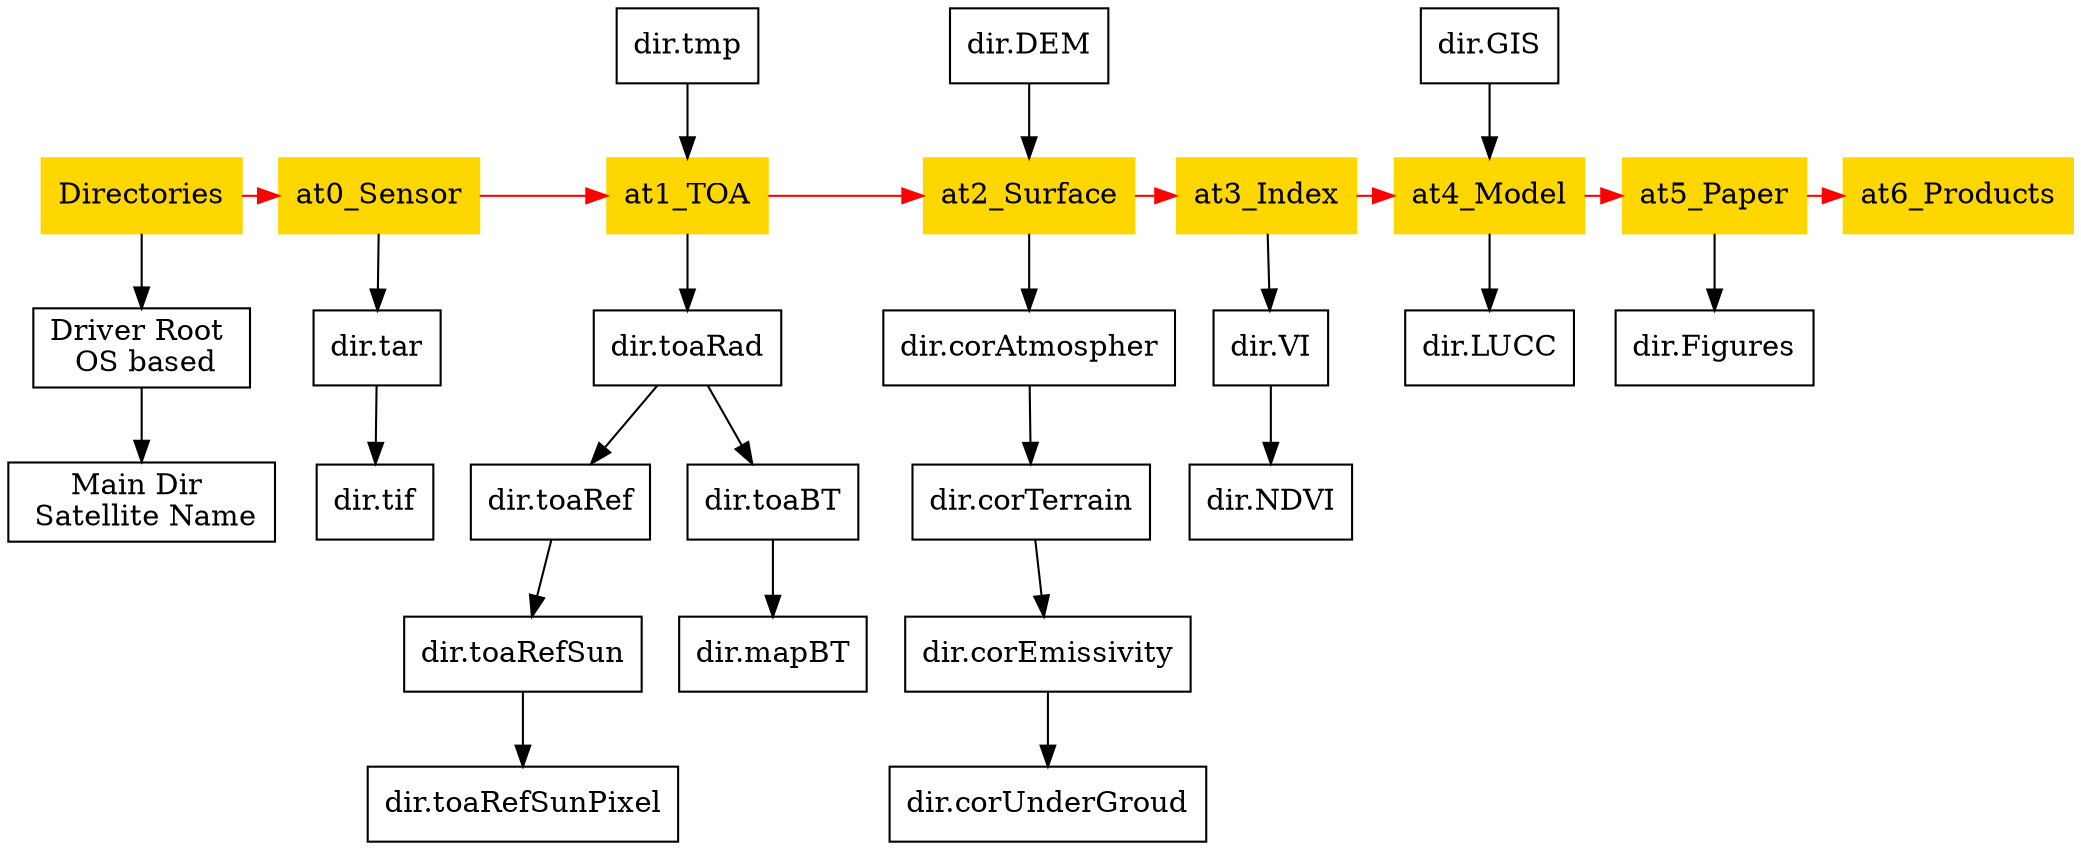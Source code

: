 
digraph {
node [shape = box]
dir [label = "Directories"]
driver [label = "Driver Root \n OS based"]
satellite [label = "Main Dir \n Satellite Name"]
L0 [label = "at0_Sensor"]
L1 [label = "at1_TOA"]
L2 [label = "at2_Surface"]
L3 [label = "at3_Index"]
L4 [label = "at4_Model"]
L5 [label = "at5_Paper"]
L6 [label = "at6_Products"]
dir -> L0 -> L1 -> L2 -> L3 -> L4 -> L5 -> L6 [color = red]
{rank =same; dir, L0, L1, L2, L3, L4, L5, L6 [style = filled, color = gold]}
dir -> "driver" -> "satellite"
L0 -> "dir.tar" -> "dir.tif"
"dir.tmp" -> L1 -> "dir.toaRad" -> {"dir.toaRef","dir.toaBT"}
"dir.toaRef" -> "dir.toaRefSun" -> "dir.toaRefSunPixel"
"dir.toaBT" -> "dir.mapBT"
"dir.DEM" -> L2 -> "dir.corAtmospher" -> "dir.corTerrain" -> "dir.corEmissivity" -> "dir.corUnderGroud"
 L3 -> "dir.VI" -> "dir.NDVI"
"dir.GIS" -> L4 -> "dir.LUCC"
 L5 -> "dir.Figures"
}
